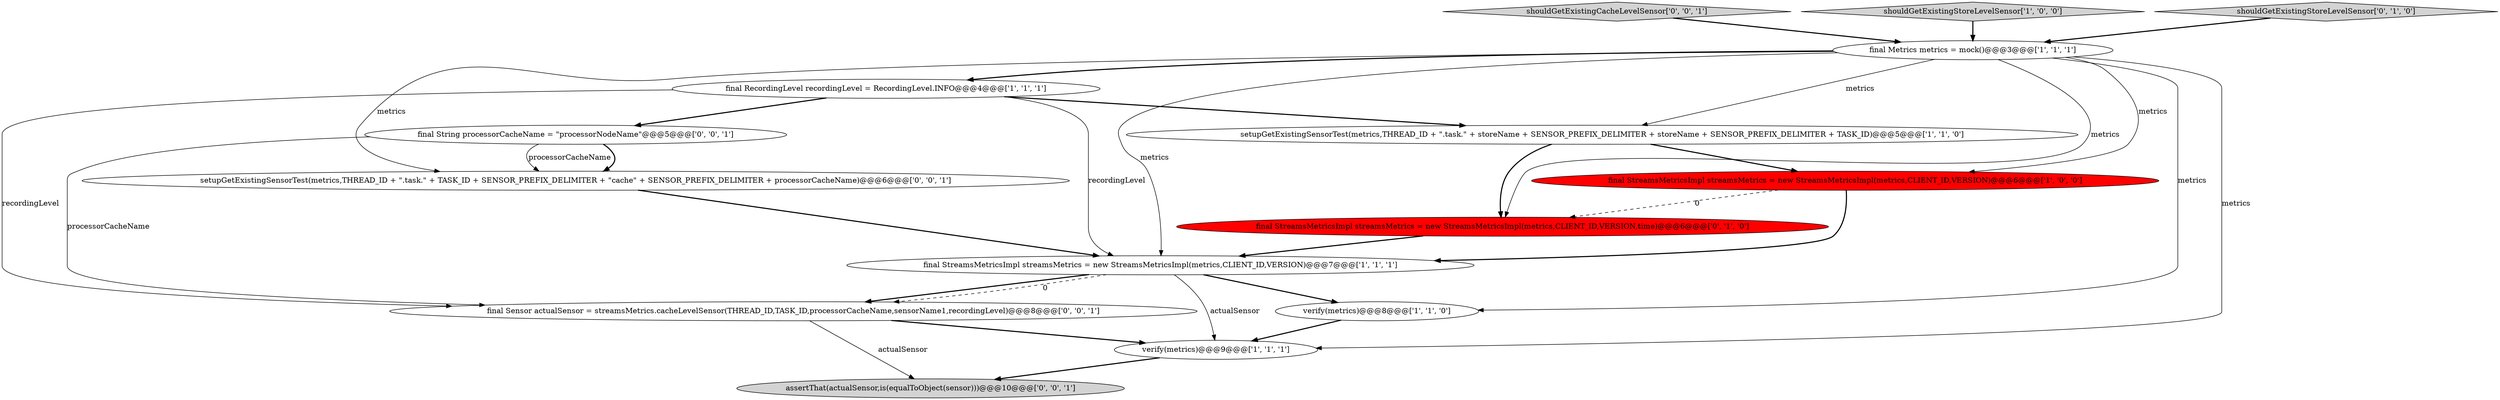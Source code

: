digraph {
11 [style = filled, label = "final Sensor actualSensor = streamsMetrics.cacheLevelSensor(THREAD_ID,TASK_ID,processorCacheName,sensorName1,recordingLevel)@@@8@@@['0', '0', '1']", fillcolor = white, shape = ellipse image = "AAA0AAABBB3BBB"];
1 [style = filled, label = "setupGetExistingSensorTest(metrics,THREAD_ID + \".task.\" + storeName + SENSOR_PREFIX_DELIMITER + storeName + SENSOR_PREFIX_DELIMITER + TASK_ID)@@@5@@@['1', '1', '0']", fillcolor = white, shape = ellipse image = "AAA0AAABBB1BBB"];
7 [style = filled, label = "final StreamsMetricsImpl streamsMetrics = new StreamsMetricsImpl(metrics,CLIENT_ID,VERSION)@@@7@@@['1', '1', '1']", fillcolor = white, shape = ellipse image = "AAA0AAABBB1BBB"];
6 [style = filled, label = "final RecordingLevel recordingLevel = RecordingLevel.INFO@@@4@@@['1', '1', '1']", fillcolor = white, shape = ellipse image = "AAA0AAABBB1BBB"];
12 [style = filled, label = "assertThat(actualSensor,is(equalToObject(sensor)))@@@10@@@['0', '0', '1']", fillcolor = lightgray, shape = ellipse image = "AAA0AAABBB3BBB"];
0 [style = filled, label = "final StreamsMetricsImpl streamsMetrics = new StreamsMetricsImpl(metrics,CLIENT_ID,VERSION)@@@6@@@['1', '0', '0']", fillcolor = red, shape = ellipse image = "AAA1AAABBB1BBB"];
14 [style = filled, label = "shouldGetExistingCacheLevelSensor['0', '0', '1']", fillcolor = lightgray, shape = diamond image = "AAA0AAABBB3BBB"];
4 [style = filled, label = "shouldGetExistingStoreLevelSensor['1', '0', '0']", fillcolor = lightgray, shape = diamond image = "AAA0AAABBB1BBB"];
2 [style = filled, label = "verify(metrics)@@@9@@@['1', '1', '1']", fillcolor = white, shape = ellipse image = "AAA0AAABBB1BBB"];
8 [style = filled, label = "shouldGetExistingStoreLevelSensor['0', '1', '0']", fillcolor = lightgray, shape = diamond image = "AAA0AAABBB2BBB"];
9 [style = filled, label = "final StreamsMetricsImpl streamsMetrics = new StreamsMetricsImpl(metrics,CLIENT_ID,VERSION,time)@@@6@@@['0', '1', '0']", fillcolor = red, shape = ellipse image = "AAA1AAABBB2BBB"];
5 [style = filled, label = "final Metrics metrics = mock()@@@3@@@['1', '1', '1']", fillcolor = white, shape = ellipse image = "AAA0AAABBB1BBB"];
13 [style = filled, label = "final String processorCacheName = \"processorNodeName\"@@@5@@@['0', '0', '1']", fillcolor = white, shape = ellipse image = "AAA0AAABBB3BBB"];
10 [style = filled, label = "setupGetExistingSensorTest(metrics,THREAD_ID + \".task.\" + TASK_ID + SENSOR_PREFIX_DELIMITER + \"cache\" + SENSOR_PREFIX_DELIMITER + processorCacheName)@@@6@@@['0', '0', '1']", fillcolor = white, shape = ellipse image = "AAA0AAABBB3BBB"];
3 [style = filled, label = "verify(metrics)@@@8@@@['1', '1', '0']", fillcolor = white, shape = ellipse image = "AAA0AAABBB1BBB"];
13->10 [style = bold, label=""];
5->0 [style = solid, label="metrics"];
5->1 [style = solid, label="metrics"];
7->11 [style = bold, label=""];
5->10 [style = solid, label="metrics"];
7->2 [style = solid, label="actualSensor"];
7->11 [style = dashed, label="0"];
6->11 [style = solid, label="recordingLevel"];
1->0 [style = bold, label=""];
9->7 [style = bold, label=""];
10->7 [style = bold, label=""];
11->2 [style = bold, label=""];
7->3 [style = bold, label=""];
1->9 [style = bold, label=""];
2->12 [style = bold, label=""];
0->7 [style = bold, label=""];
6->1 [style = bold, label=""];
5->2 [style = solid, label="metrics"];
5->6 [style = bold, label=""];
3->2 [style = bold, label=""];
8->5 [style = bold, label=""];
6->7 [style = solid, label="recordingLevel"];
6->13 [style = bold, label=""];
5->3 [style = solid, label="metrics"];
5->9 [style = solid, label="metrics"];
0->9 [style = dashed, label="0"];
4->5 [style = bold, label=""];
5->7 [style = solid, label="metrics"];
13->10 [style = solid, label="processorCacheName"];
13->11 [style = solid, label="processorCacheName"];
11->12 [style = solid, label="actualSensor"];
14->5 [style = bold, label=""];
}
